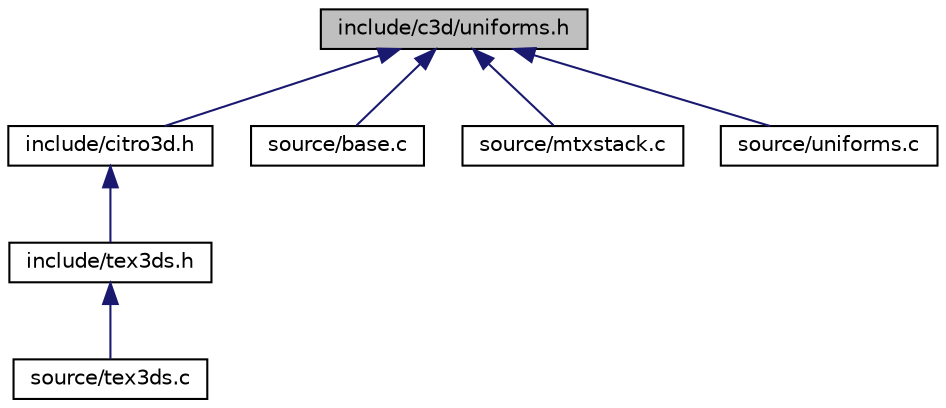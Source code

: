 digraph "include/c3d/uniforms.h"
{
 // LATEX_PDF_SIZE
  edge [fontname="Helvetica",fontsize="10",labelfontname="Helvetica",labelfontsize="10"];
  node [fontname="Helvetica",fontsize="10",shape=record];
  Node6 [label="include/c3d/uniforms.h",height=0.2,width=0.4,color="black", fillcolor="grey75", style="filled", fontcolor="black",tooltip=" "];
  Node6 -> Node7 [dir="back",color="midnightblue",fontsize="10",style="solid",fontname="Helvetica"];
  Node7 [label="include/citro3d.h",height=0.2,width=0.4,color="black", fillcolor="white", style="filled",URL="$citro3d_8h.html",tooltip=" "];
  Node7 -> Node8 [dir="back",color="midnightblue",fontsize="10",style="solid",fontname="Helvetica"];
  Node8 [label="include/tex3ds.h",height=0.2,width=0.4,color="black", fillcolor="white", style="filled",URL="$tex3ds_8h.html",tooltip="tex3ds support"];
  Node8 -> Node9 [dir="back",color="midnightblue",fontsize="10",style="solid",fontname="Helvetica"];
  Node9 [label="source/tex3ds.c",height=0.2,width=0.4,color="black", fillcolor="white", style="filled",URL="$tex3ds_8c.html",tooltip="Tex3DS routines."];
  Node6 -> Node10 [dir="back",color="midnightblue",fontsize="10",style="solid",fontname="Helvetica"];
  Node10 [label="source/base.c",height=0.2,width=0.4,color="black", fillcolor="white", style="filled",URL="$base_8c.html",tooltip=" "];
  Node6 -> Node11 [dir="back",color="midnightblue",fontsize="10",style="solid",fontname="Helvetica"];
  Node11 [label="source/mtxstack.c",height=0.2,width=0.4,color="black", fillcolor="white", style="filled",URL="$mtxstack_8c.html",tooltip=" "];
  Node6 -> Node12 [dir="back",color="midnightblue",fontsize="10",style="solid",fontname="Helvetica"];
  Node12 [label="source/uniforms.c",height=0.2,width=0.4,color="black", fillcolor="white", style="filled",URL="$uniforms_8c.html",tooltip=" "];
}
